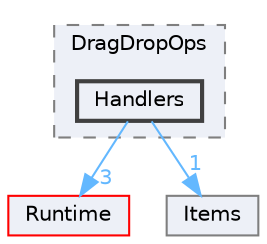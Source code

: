 digraph "Handlers"
{
 // INTERACTIVE_SVG=YES
 // LATEX_PDF_SIZE
  bgcolor="transparent";
  edge [fontname=Helvetica,fontsize=10,labelfontname=Helvetica,labelfontsize=10];
  node [fontname=Helvetica,fontsize=10,shape=box,height=0.2,width=0.4];
  compound=true
  subgraph clusterdir_6411d254763155991479784cad9bf06a {
    graph [ bgcolor="#edf0f7", pencolor="grey50", label="DragDropOps", fontname=Helvetica,fontsize=10 style="filled,dashed", URL="dir_6411d254763155991479784cad9bf06a.html",tooltip=""]
  dir_85b58dd8224ec33ee07dfba51860336b [label="Handlers", fillcolor="#edf0f7", color="grey25", style="filled,bold", URL="dir_85b58dd8224ec33ee07dfba51860336b.html",tooltip=""];
  }
  dir_7536b172fbd480bfd146a1b1acd6856b [label="Runtime", fillcolor="#edf0f7", color="red", style="filled", URL="dir_7536b172fbd480bfd146a1b1acd6856b.html",tooltip=""];
  dir_d30103d04095f991adf950ad59c392af [label="Items", fillcolor="#edf0f7", color="grey50", style="filled", URL="dir_d30103d04095f991adf950ad59c392af.html",tooltip=""];
  dir_85b58dd8224ec33ee07dfba51860336b->dir_7536b172fbd480bfd146a1b1acd6856b [headlabel="3", labeldistance=1.5 headhref="dir_000463_000984.html" href="dir_000463_000984.html" color="steelblue1" fontcolor="steelblue1"];
  dir_85b58dd8224ec33ee07dfba51860336b->dir_d30103d04095f991adf950ad59c392af [headlabel="1", labeldistance=1.5 headhref="dir_000463_000544.html" href="dir_000463_000544.html" color="steelblue1" fontcolor="steelblue1"];
}
